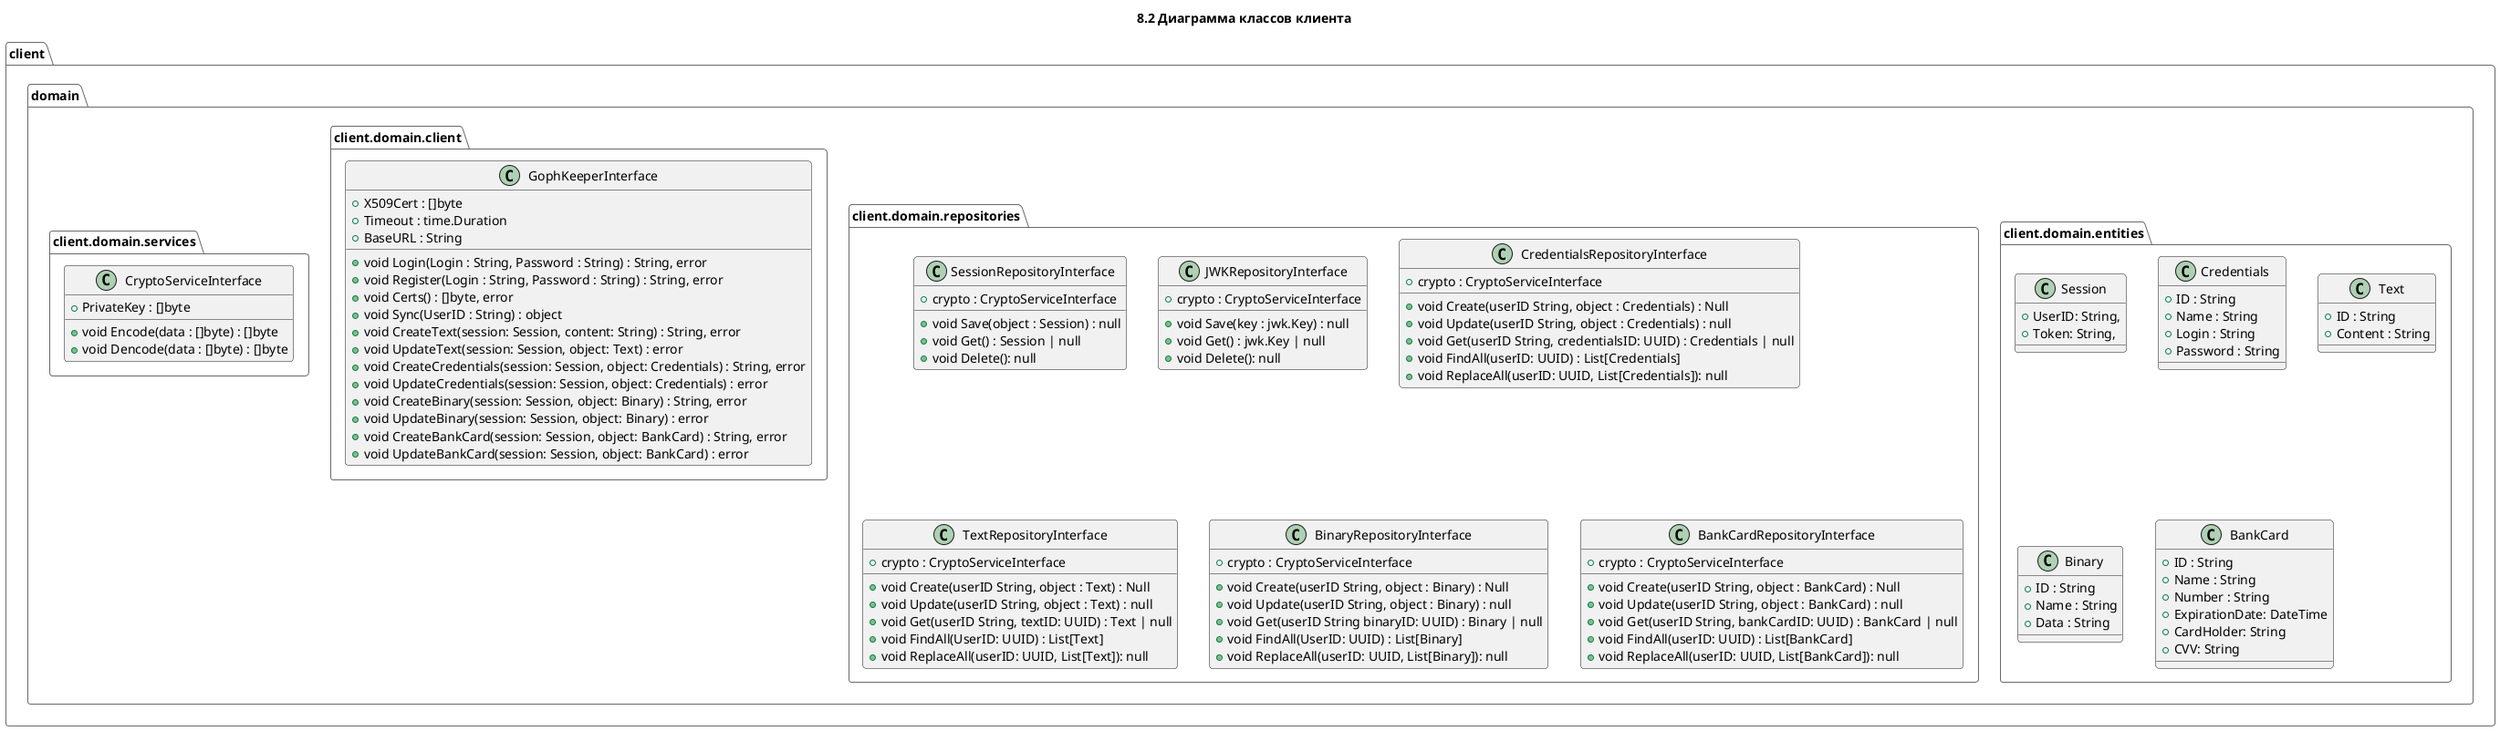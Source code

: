@startuml
!theme vibrant
title: 8.2 Диаграмма классов клиента

namespace client {
    namespace domain {
        namespace entities {}
        namespace repositories {}
        namespace client {}
        namespace services {}
    }
}

class client.domain.entities.Session {
    + UserID: String,
    + Token: String,
}

class client.domain.entities.Credentials {
    + ID : String
    + Name : String
    + Login : String
    + Password : String
}

class client.domain.entities.Text {
    + ID : String
    + Content : String
}

class client.domain.entities.Binary {
    + ID : String
    + Name : String
    + Data : String
}

class client.domain.entities.BankCard {
    + ID : String
    + Name : String
    + Number : String
    + ExpirationDate: DateTime
    + CardHolder: String
    + CVV: String
}

class client.domain.repositories.SessionRepositoryInterface {
    + crypto : CryptoServiceInterface
    + void Save(object : Session) : null
    + void Get() : Session | null
    + void Delete(): null
}

class client.domain.repositories.JWKRepositoryInterface {
    + crypto : CryptoServiceInterface
    + void Save(key : jwk.Key) : null
    + void Get() : jwk.Key | null
    + void Delete(): null
}

class client.domain.repositories.CredentialsRepositoryInterface {
    + crypto : CryptoServiceInterface
    + void Create(userID String, object : Credentials) : Null
    + void Update(userID String, object : Credentials) : null
    + void Get(userID String, credentialsID: UUID) : Credentials | null
    + void FindAll(userID: UUID) : List[Credentials]
    + void ReplaceAll(userID: UUID, List[Credentials]): null
}

class client.domain.repositories.TextRepositoryInterface {
    + crypto : CryptoServiceInterface
    + void Create(userID String, object : Text) : Null
    + void Update(userID String, object : Text) : null
    + void Get(userID String, textID: UUID) : Text | null
    + void FindAll(UserID: UUID) : List[Text]
    + void ReplaceAll(userID: UUID, List[Text]): null
}

class client.domain.repositories.BinaryRepositoryInterface {
    + crypto : CryptoServiceInterface
    + void Create(userID String, object : Binary) : Null
    + void Update(userID String, object : Binary) : null
    + void Get(userID String binaryID: UUID) : Binary | null
    + void FindAll(UserID: UUID) : List[Binary]
    + void ReplaceAll(userID: UUID, List[Binary]): null
}

class client.domain.repositories.BankCardRepositoryInterface {
    + crypto : CryptoServiceInterface
    + void Create(userID String, object : BankCard) : Null
    + void Update(userID String, object : BankCard) : null
    + void Get(userID String, bankCardID: UUID) : BankCard | null
    + void FindAll(userID: UUID) : List[BankCard]
    + void ReplaceAll(userID: UUID, List[BankCard]): null
}

class client.domain.client.GophKeeperInterface {
    + X509Cert : []byte
    + Timeout : time.Duration
    + BaseURL : String
    + void Login(Login : String, Password : String) : String, error
    + void Register(Login : String, Password : String) : String, error
    + void Certs() : []byte, error
    + void Sync(UserID : String) : object
    + void CreateText(session: Session, content: String) : String, error
    + void UpdateText(session: Session, object: Text) : error
    + void CreateCredentials(session: Session, object: Credentials) : String, error
    + void UpdateCredentials(session: Session, object: Credentials) : error
    + void CreateBinary(session: Session, object: Binary) : String, error
    + void UpdateBinary(session: Session, object: Binary) : error
    + void CreateBankCard(session: Session, object: BankCard) : String, error
    + void UpdateBankCard(session: Session, object: BankCard) : error
}


class client.domain.services.CryptoServiceInterface {
    + PrivateKey : []byte
    + void Encode(data : []byte) : []byte
    + void Dencode(data : []byte) : []byte
}


@enduml
